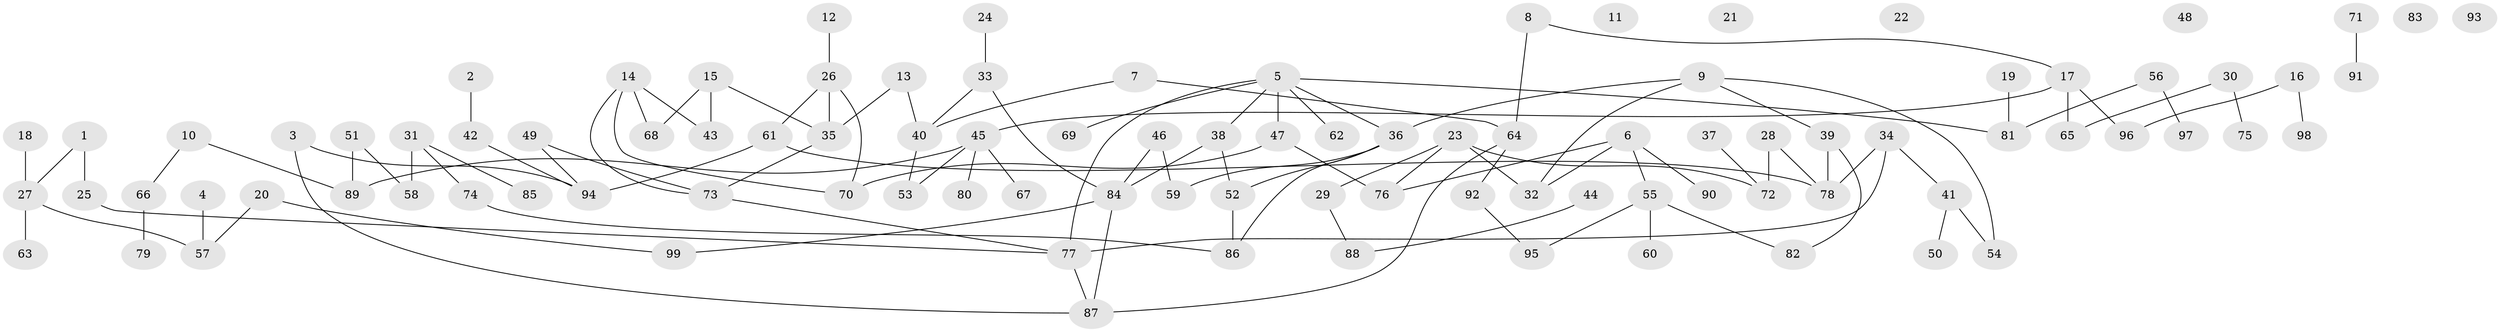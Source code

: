 // Generated by graph-tools (version 1.1) at 2025/00/03/09/25 03:00:46]
// undirected, 99 vertices, 114 edges
graph export_dot {
graph [start="1"]
  node [color=gray90,style=filled];
  1;
  2;
  3;
  4;
  5;
  6;
  7;
  8;
  9;
  10;
  11;
  12;
  13;
  14;
  15;
  16;
  17;
  18;
  19;
  20;
  21;
  22;
  23;
  24;
  25;
  26;
  27;
  28;
  29;
  30;
  31;
  32;
  33;
  34;
  35;
  36;
  37;
  38;
  39;
  40;
  41;
  42;
  43;
  44;
  45;
  46;
  47;
  48;
  49;
  50;
  51;
  52;
  53;
  54;
  55;
  56;
  57;
  58;
  59;
  60;
  61;
  62;
  63;
  64;
  65;
  66;
  67;
  68;
  69;
  70;
  71;
  72;
  73;
  74;
  75;
  76;
  77;
  78;
  79;
  80;
  81;
  82;
  83;
  84;
  85;
  86;
  87;
  88;
  89;
  90;
  91;
  92;
  93;
  94;
  95;
  96;
  97;
  98;
  99;
  1 -- 25;
  1 -- 27;
  2 -- 42;
  3 -- 87;
  3 -- 94;
  4 -- 57;
  5 -- 36;
  5 -- 38;
  5 -- 47;
  5 -- 62;
  5 -- 69;
  5 -- 77;
  5 -- 81;
  6 -- 32;
  6 -- 55;
  6 -- 76;
  6 -- 90;
  7 -- 40;
  7 -- 64;
  8 -- 17;
  8 -- 64;
  9 -- 32;
  9 -- 36;
  9 -- 39;
  9 -- 54;
  10 -- 66;
  10 -- 89;
  12 -- 26;
  13 -- 35;
  13 -- 40;
  14 -- 43;
  14 -- 68;
  14 -- 70;
  14 -- 73;
  15 -- 35;
  15 -- 43;
  15 -- 68;
  16 -- 96;
  16 -- 98;
  17 -- 45;
  17 -- 65;
  17 -- 96;
  18 -- 27;
  19 -- 81;
  20 -- 57;
  20 -- 99;
  23 -- 29;
  23 -- 32;
  23 -- 72;
  23 -- 76;
  24 -- 33;
  25 -- 77;
  26 -- 35;
  26 -- 61;
  26 -- 70;
  27 -- 57;
  27 -- 63;
  28 -- 72;
  28 -- 78;
  29 -- 88;
  30 -- 65;
  30 -- 75;
  31 -- 58;
  31 -- 74;
  31 -- 85;
  33 -- 40;
  33 -- 84;
  34 -- 41;
  34 -- 77;
  34 -- 78;
  35 -- 73;
  36 -- 52;
  36 -- 59;
  36 -- 86;
  37 -- 72;
  38 -- 52;
  38 -- 84;
  39 -- 78;
  39 -- 82;
  40 -- 53;
  41 -- 50;
  41 -- 54;
  42 -- 94;
  44 -- 88;
  45 -- 53;
  45 -- 67;
  45 -- 80;
  45 -- 89;
  46 -- 59;
  46 -- 84;
  47 -- 70;
  47 -- 76;
  49 -- 73;
  49 -- 94;
  51 -- 58;
  51 -- 89;
  52 -- 86;
  55 -- 60;
  55 -- 82;
  55 -- 95;
  56 -- 81;
  56 -- 97;
  61 -- 78;
  61 -- 94;
  64 -- 87;
  64 -- 92;
  66 -- 79;
  71 -- 91;
  73 -- 77;
  74 -- 86;
  77 -- 87;
  84 -- 87;
  84 -- 99;
  92 -- 95;
}
